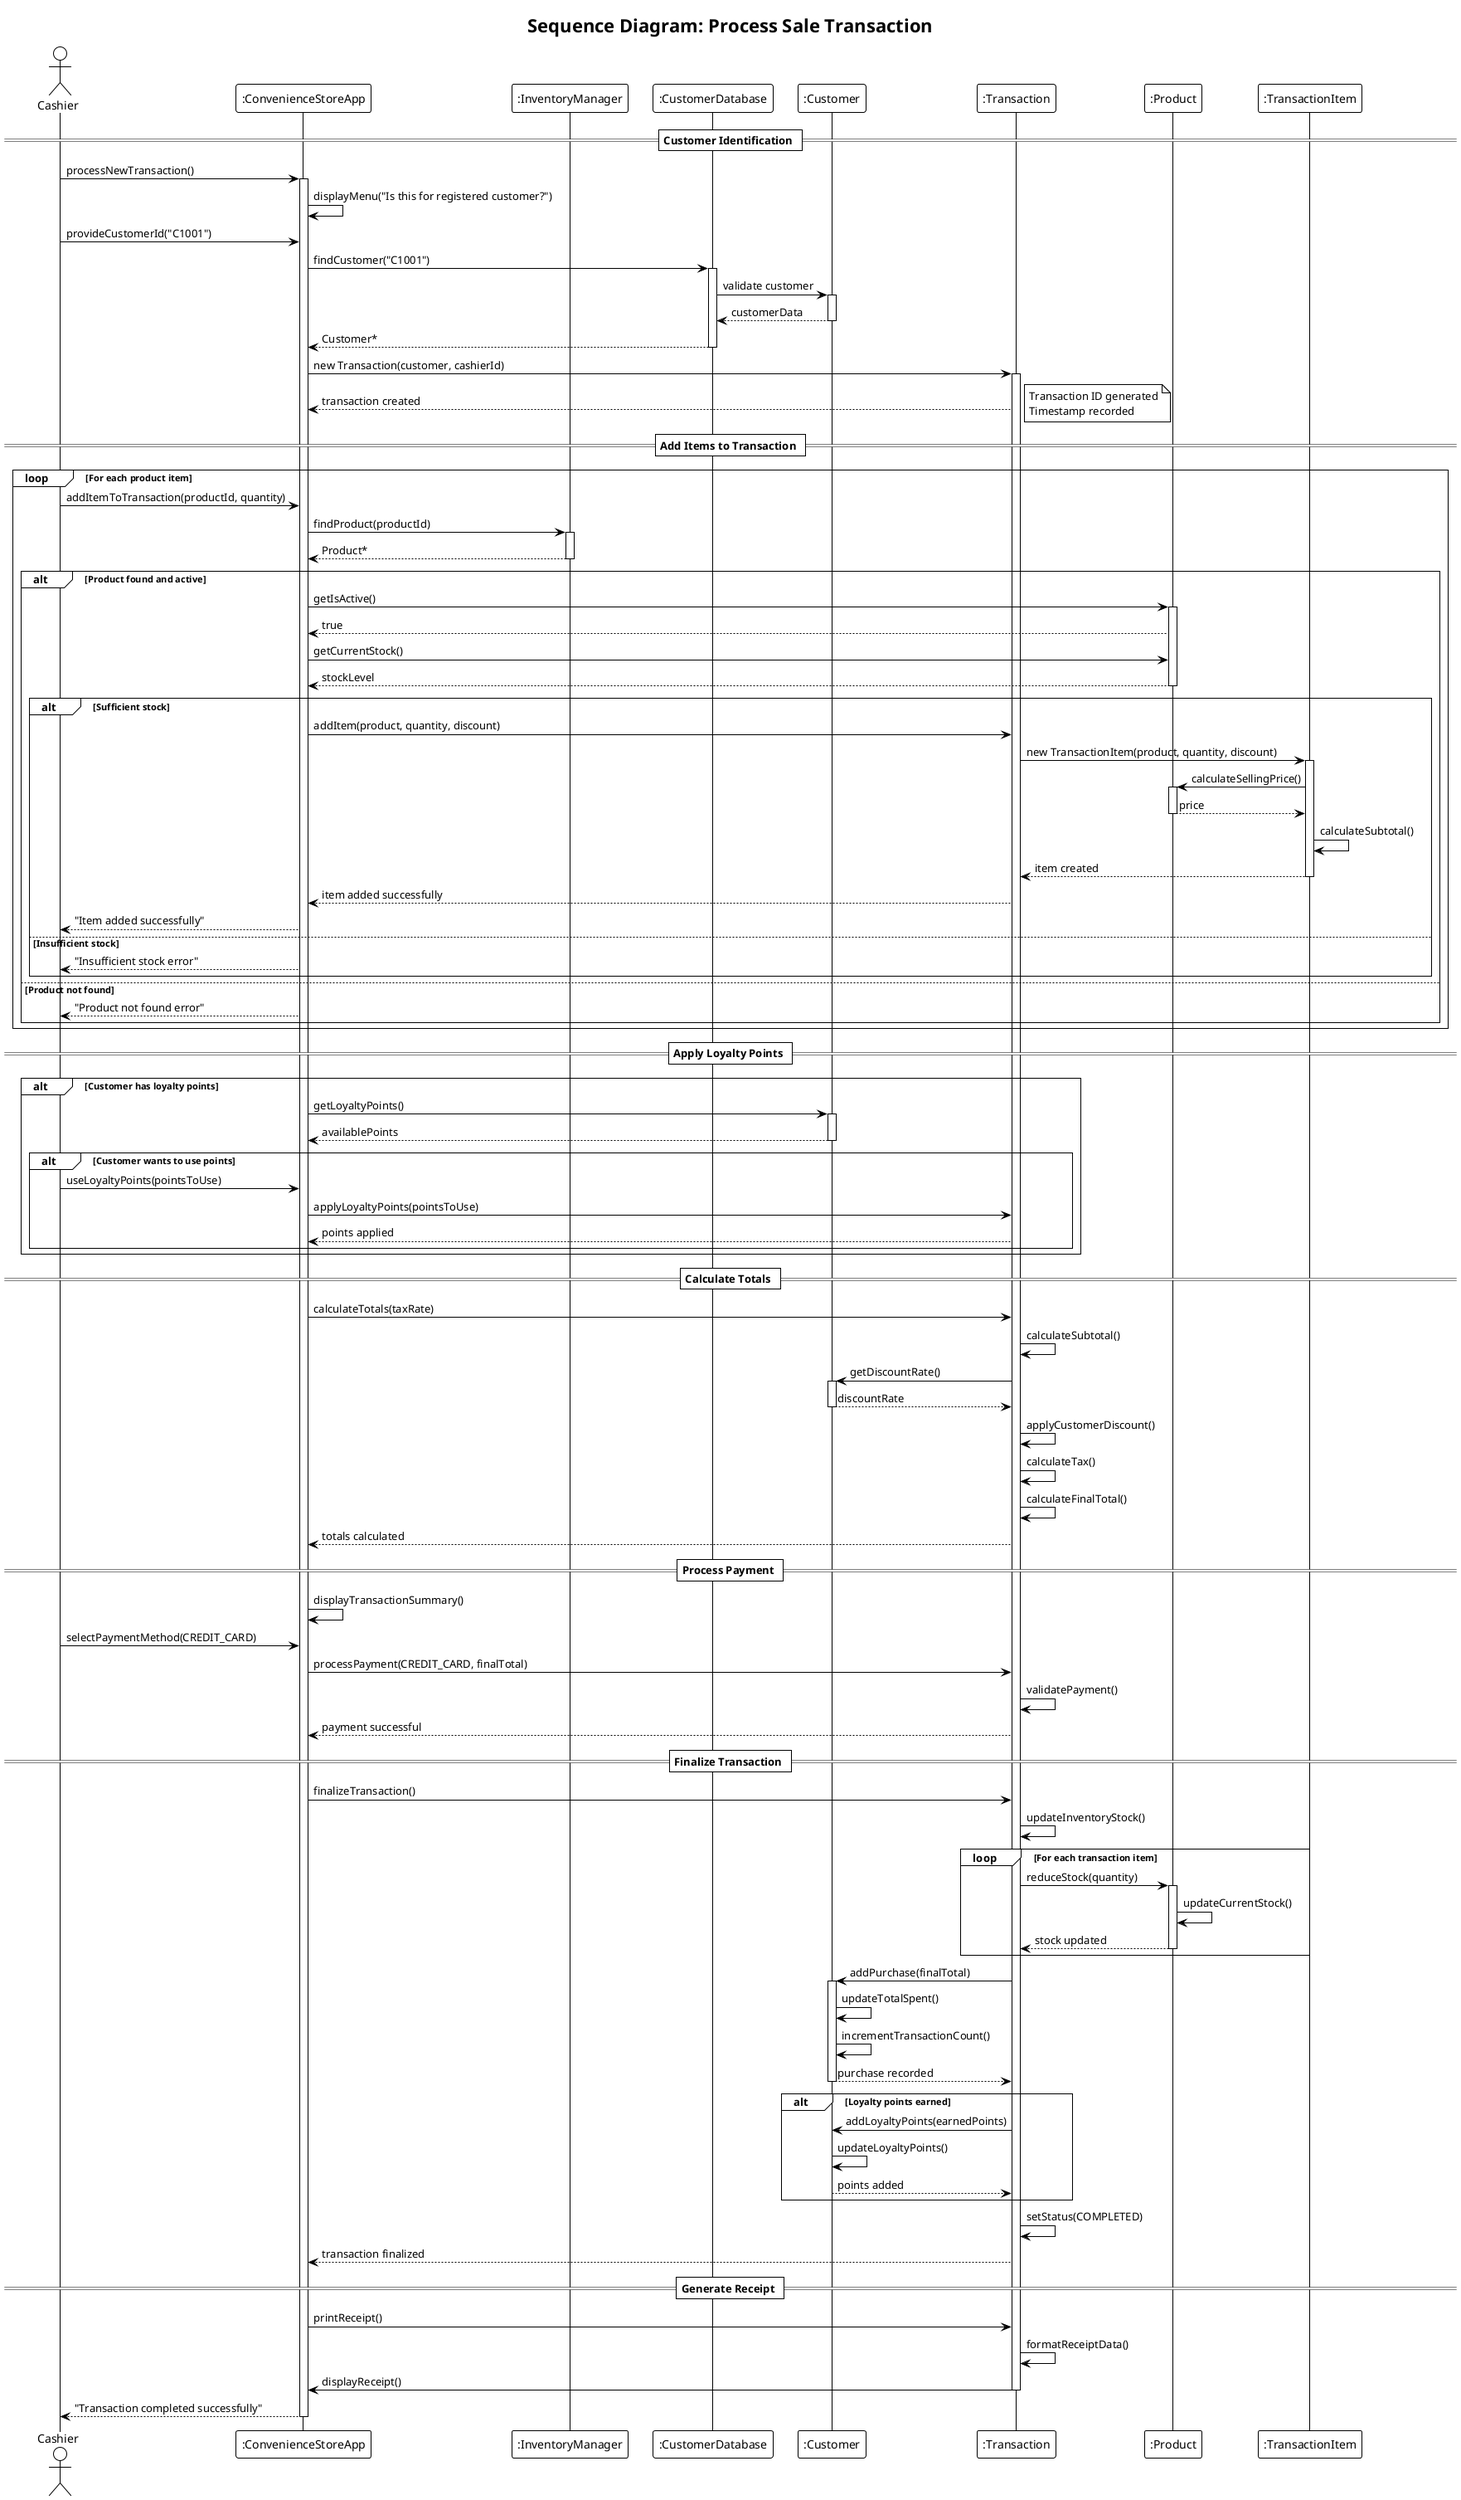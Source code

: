 @startuml ProcessSaleTransaction
!theme plain
title Sequence Diagram: Process Sale Transaction

actor Cashier
participant ":ConvenienceStoreApp" as App
participant ":InventoryManager" as Inventory
participant ":CustomerDatabase" as CustomerDB
participant ":Customer" as Customer
participant ":Transaction" as Transaction
participant ":Product" as Product
participant ":TransactionItem" as TItem

== Customer Identification ==
Cashier -> App: processNewTransaction()
activate App

App -> App: displayMenu("Is this for registered customer?")
Cashier -> App: provideCustomerId("C1001")

App -> CustomerDB: findCustomer("C1001")
activate CustomerDB
CustomerDB -> Customer: validate customer
activate Customer
Customer --> CustomerDB: customerData
deactivate Customer
CustomerDB --> App: Customer*
deactivate CustomerDB

App -> Transaction: new Transaction(customer, cashierId)
activate Transaction
Transaction --> App: transaction created
note right: Transaction ID generated\nTimestamp recorded

== Add Items to Transaction ==
loop For each product item
    Cashier -> App: addItemToTransaction(productId, quantity)
    
    App -> Inventory: findProduct(productId)
    activate Inventory
    Inventory --> App: Product*
    deactivate Inventory
    
    alt Product found and active
        App -> Product: getIsActive()
        activate Product
        Product --> App: true
        
        App -> Product: getCurrentStock()
        Product --> App: stockLevel
        deactivate Product
        
        alt Sufficient stock
            App -> Transaction: addItem(product, quantity, discount)
            Transaction -> TItem: new TransactionItem(product, quantity, discount)
            activate TItem
            TItem -> Product: calculateSellingPrice()
            activate Product
            Product --> TItem: price
            deactivate Product
            TItem -> TItem: calculateSubtotal()
            TItem --> Transaction: item created
            deactivate TItem
            Transaction --> App: item added successfully
            
            App --> Cashier: "Item added successfully"
        else Insufficient stock
            App --> Cashier: "Insufficient stock error"
        end
    else Product not found
        App --> Cashier: "Product not found error"
    end
end

== Apply Loyalty Points ==
alt Customer has loyalty points
    App -> Customer: getLoyaltyPoints()
    activate Customer
    Customer --> App: availablePoints
    deactivate Customer
    
    alt Customer wants to use points
        Cashier -> App: useLoyaltyPoints(pointsToUse)
        App -> Transaction: applyLoyaltyPoints(pointsToUse)
        Transaction --> App: points applied
    end
end

== Calculate Totals ==
App -> Transaction: calculateTotals(taxRate)
Transaction -> Transaction: calculateSubtotal()
Transaction -> Customer: getDiscountRate()
activate Customer
Customer --> Transaction: discountRate
deactivate Customer
Transaction -> Transaction: applyCustomerDiscount()
Transaction -> Transaction: calculateTax()
Transaction -> Transaction: calculateFinalTotal()
Transaction --> App: totals calculated

== Process Payment ==
App -> App: displayTransactionSummary()
Cashier -> App: selectPaymentMethod(CREDIT_CARD)

App -> Transaction: processPayment(CREDIT_CARD, finalTotal)
Transaction -> Transaction: validatePayment()
Transaction --> App: payment successful

== Finalize Transaction ==
App -> Transaction: finalizeTransaction()
Transaction -> Transaction: updateInventoryStock()

loop For each transaction item
    Transaction -> Product: reduceStock(quantity)
    activate Product
    Product -> Product: updateCurrentStock()
    Product --> Transaction: stock updated
    deactivate Product
end

Transaction -> Customer: addPurchase(finalTotal)
activate Customer
Customer -> Customer: updateTotalSpent()
Customer -> Customer: incrementTransactionCount()
Customer --> Transaction: purchase recorded
deactivate Customer

alt Loyalty points earned
    Transaction -> Customer: addLoyaltyPoints(earnedPoints)
    Customer -> Customer: updateLoyaltyPoints()
    Customer --> Transaction: points added
    deactivate Customer
end

Transaction -> Transaction: setStatus(COMPLETED)
Transaction --> App: transaction finalized

== Generate Receipt ==
App -> Transaction: printReceipt()
Transaction -> Transaction: formatReceiptData()
Transaction -> App: displayReceipt()
deactivate Transaction

App --> Cashier: "Transaction completed successfully"
deactivate App

@enduml

@startuml AddNewProduct
!theme plain
title Sequence Diagram: Add New Product to Inventory

actor "Store Manager" as Manager
participant ":ConvenienceStoreApp" as App
participant ":InventoryManager" as Inventory
participant ":RegularProduct" as RegProduct
participant ":PerishableProduct" as PerishProduct
participant ":BulkProduct" as BulkProduct

== Product Information Input ==
Manager -> App: addNewProduct()
activate App

App -> App: displayProductForm()
Manager -> App: enterProductDetails(id, name, desc, price, cost, category, type)

App -> App: validateProductData()

alt Product ID already exists
    App -> Inventory: findProduct(productId)
    activate Inventory
    Inventory --> App: existing product found
    deactivate Inventory
    App --> Manager: "Product ID already exists error"
    
else Product ID is unique
    App -> App: determineProductType(type)
    
    alt Regular Product
        App -> RegProduct: new RegularProduct(id, name, desc, price, cost, stock, category, supplier, markup)
        activate RegProduct
        RegProduct -> RegProduct: calculateSellingPrice()
        RegProduct --> App: product created
        deactivate RegProduct
        
    else Perishable Product
        Manager -> App: enterExpirationData(expDate, shelfLife, discountRate)
        App -> PerishProduct: new PerishableProduct(id, name, desc, price, cost, stock, category, expDate, shelfLife, supplier, discount)
        activate PerishProduct
        PerishProduct -> PerishProduct: calculateSellingPrice()
        PerishProduct -> PerishProduct: checkExpirationStatus()
        PerishProduct --> App: product created
        deactivate PerishProduct
        
    else Bulk Product
        Manager -> App: enterBulkData(unit, pricePerUnit, minQuantity)
        App -> BulkProduct: new BulkProduct(id, name, desc, pricePerUnit, cost, stock, category, unit, minQty, supplier)
        activate BulkProduct
        BulkProduct -> BulkProduct: calculateSellingPrice()
        BulkProduct --> App: product created
        deactivate BulkProduct
    end
    
    == Add to Inventory ==
    App -> Inventory: addProduct(newProduct)
    activate Inventory
    Inventory -> Inventory: updateCategoryMapping(product)
    Inventory -> Inventory: updateSupplierMapping(product)
    Inventory --> App: product added successfully
    deactivate Inventory
    
    App --> Manager: "Product added successfully"
end

deactivate App

@enduml

@startuml CustomerLoyaltyManagement
!theme plain
title Sequence Diagram: Customer Loyalty Points Management

actor Cashier
participant ":ConvenienceStoreApp" as App
participant ":CustomerDatabase" as CustomerDB
participant ":Customer" as Customer
participant ":Transaction" as Transaction

== Customer Purchase Processing ==
Cashier -> App: processCustomerPurchase(customerId, purchaseAmount)
activate App

App -> CustomerDB: findCustomer(customerId)
activate CustomerDB
CustomerDB --> App: Customer*
deactivate CustomerDB

== Calculate Loyalty Points ==
App -> Customer: getType()
activate Customer
Customer --> App: customerType
deactivate Customer

App -> App: calculateLoyaltyMultiplier(customerType)
note right: Regular: 1x\nPremium: 1.5x\nVIP: 2x\nEmployee: 3x

App -> Transaction: getFinalTotal()
activate Transaction
Transaction --> App: finalAmount
deactivate Transaction

App -> App: calculateEarnedPoints(finalAmount, multiplier)

== Update Customer Record ==
App -> Customer: addPurchase(purchaseAmount)
activate Customer
Customer -> Customer: updateTotalSpent(amount)
Customer -> Customer: incrementTransactionCount()
Customer --> App: purchase recorded

App -> Customer: addLoyaltyPoints(earnedPoints)
Customer -> Customer: updateLoyaltyBalance(points)
Customer --> App: points added

== Check for Membership Upgrade ==
Customer -> Customer: isEligibleForUpgrade()
Customer -> Customer: checkUpgradeThresholds()

alt Eligible for upgrade
    Customer --> App: upgrade eligibility detected
    App -> Customer: upgradeCustomerType()
    Customer -> Customer: setType(newType)
    Customer --> App: membership upgraded
    App --> Cashier: "Customer upgraded to Premium/VIP"
else Not eligible
    Customer --> App: no upgrade needed
end

deactivate Customer
deactivate App

@enduml

@startuml InventoryLowStockAlert
!theme plain
title Sequence Diagram: Inventory Low Stock Alert System

actor "Store Manager" as Manager
participant ":ConvenienceStoreApp" as App
participant ":InventoryManager" as Inventory
participant ":Product" as Product
collections "products" as ProductList

== Generate Low Stock Report ==
Manager -> App: generateLowStockReport()
activate App

App -> Inventory: generateLowStockReport()
activate Inventory

== Check All Products ==
Inventory -> Inventory: getLowStockProducts()

loop For each product in inventory
    Inventory -> ProductList: getNextProduct()
    activate ProductList
    ProductList --> Inventory: Product*
    deactivate ProductList
    
    Inventory -> Product: isLowStock()
    activate Product
    Product -> Product: getCurrentStock()
    Product -> Product: getMinStockLevel()
    Product -> Product: compareStockLevels()
    
    alt Stock <= Minimum Level
        Product --> Inventory: true (low stock)
        Inventory -> Product: getRestockRecommendation()
        Product -> Product: calculateRestockQuantity()
        Product --> Inventory: recommendedQuantity
        
        Inventory -> Inventory: addToLowStockList(product)
    else Stock > Minimum Level
        Product --> Inventory: false (adequate stock)
    end
    deactivate Product
end

== Check for Out of Stock ==
Inventory -> Inventory: getOutOfStockProducts()

loop For each product in inventory
    Inventory -> Product: getCurrentStock()
    activate Product
    Product --> Inventory: stockLevel
    deactivate Product
    
    alt Stock == 0
        Inventory -> Inventory: addToOutOfStockList(product)
    end
end

== Generate Alert Report ==
Inventory -> Inventory: formatLowStockReport()
Inventory -> Inventory: displayLowStockAlert()

alt Critical alerts exist
    Inventory --> App: critical stock alerts
    App -> App: prioritizeAlerts()
    App --> Manager: " CRITICAL: Out of stock items found"
else Low stock alerts exist
    Inventory --> App: low stock warnings
    App --> Manager: " WARNING: Low stock items detected"
else All stock adequate
    Inventory --> App: no alerts
    App --> Manager: " All products adequately stocked"
end

deactivate Inventory
deactivate App

@enduml

@startuml ProcessRefund
!theme plain
title Sequence Diagram: Process Transaction Refund

actor Cashier
participant ":ConvenienceStoreApp" as App
participant ":Transaction" as Transaction
participant ":Customer" as Customer
participant ":Product" as Product
participant ":InventoryManager" as Inventory
collections "transactionItems" as Items

== Refund Initiation ==
Cashier -> App: processRefund(transactionId)
activate App

App -> App: findTransaction(transactionId)

alt Transaction found
    App -> Transaction: getStatus()
    activate Transaction
    Transaction --> App: transactionStatus
    
    alt Status is COMPLETED
        App -> Transaction: getCustomer()
        Transaction --> App: Customer*
        
        App -> Transaction: getFinalTotal()
        Transaction --> App: refundAmount
        
        Cashier -> App: selectRefundType(FULL_REFUND)
        
        == Process Full Refund ==
        App -> Transaction: processRefund()
        Transaction -> Transaction: getItems()
        
        == Restore Inventory ==
        loop For each transaction item
            Transaction -> Items: getNextItem()
            activate Items
            Items --> Transaction: TransactionItem
            deactivate Items
            
            Transaction -> Product: addStock(quantity)
            activate Product
            Product -> Product: updateCurrentStock()
            Product --> Transaction: stock restored
            deactivate Product
        end
        
        == Update Customer Records ==
        alt Customer exists
            Transaction -> Customer: addPurchase(-refundAmount)
            activate Customer
            Customer -> Customer: adjustTotalSpent(negativeAmount)
            Customer -> Customer: adjustTransactionCount()
            
            Transaction -> Customer: redeemLoyaltyPoints(earnedPoints)
            Customer -> Customer: deductLoyaltyPoints()
            Customer --> Transaction: customer records updated
            deactivate Customer
        end
        
        == Update Transaction Status ==
        Transaction -> Transaction: setStatus(REFUNDED)
        Transaction --> App: refund processed successfully
        deactivate Transaction
        
        App --> Cashier: " Refund completed successfully"
        
    else Status not COMPLETED
        App --> Cashier: " Can only refund completed transactions"
    end
    
else Transaction not found
    App --> Cashier: " Transaction not found"
end

deactivate App

@enduml